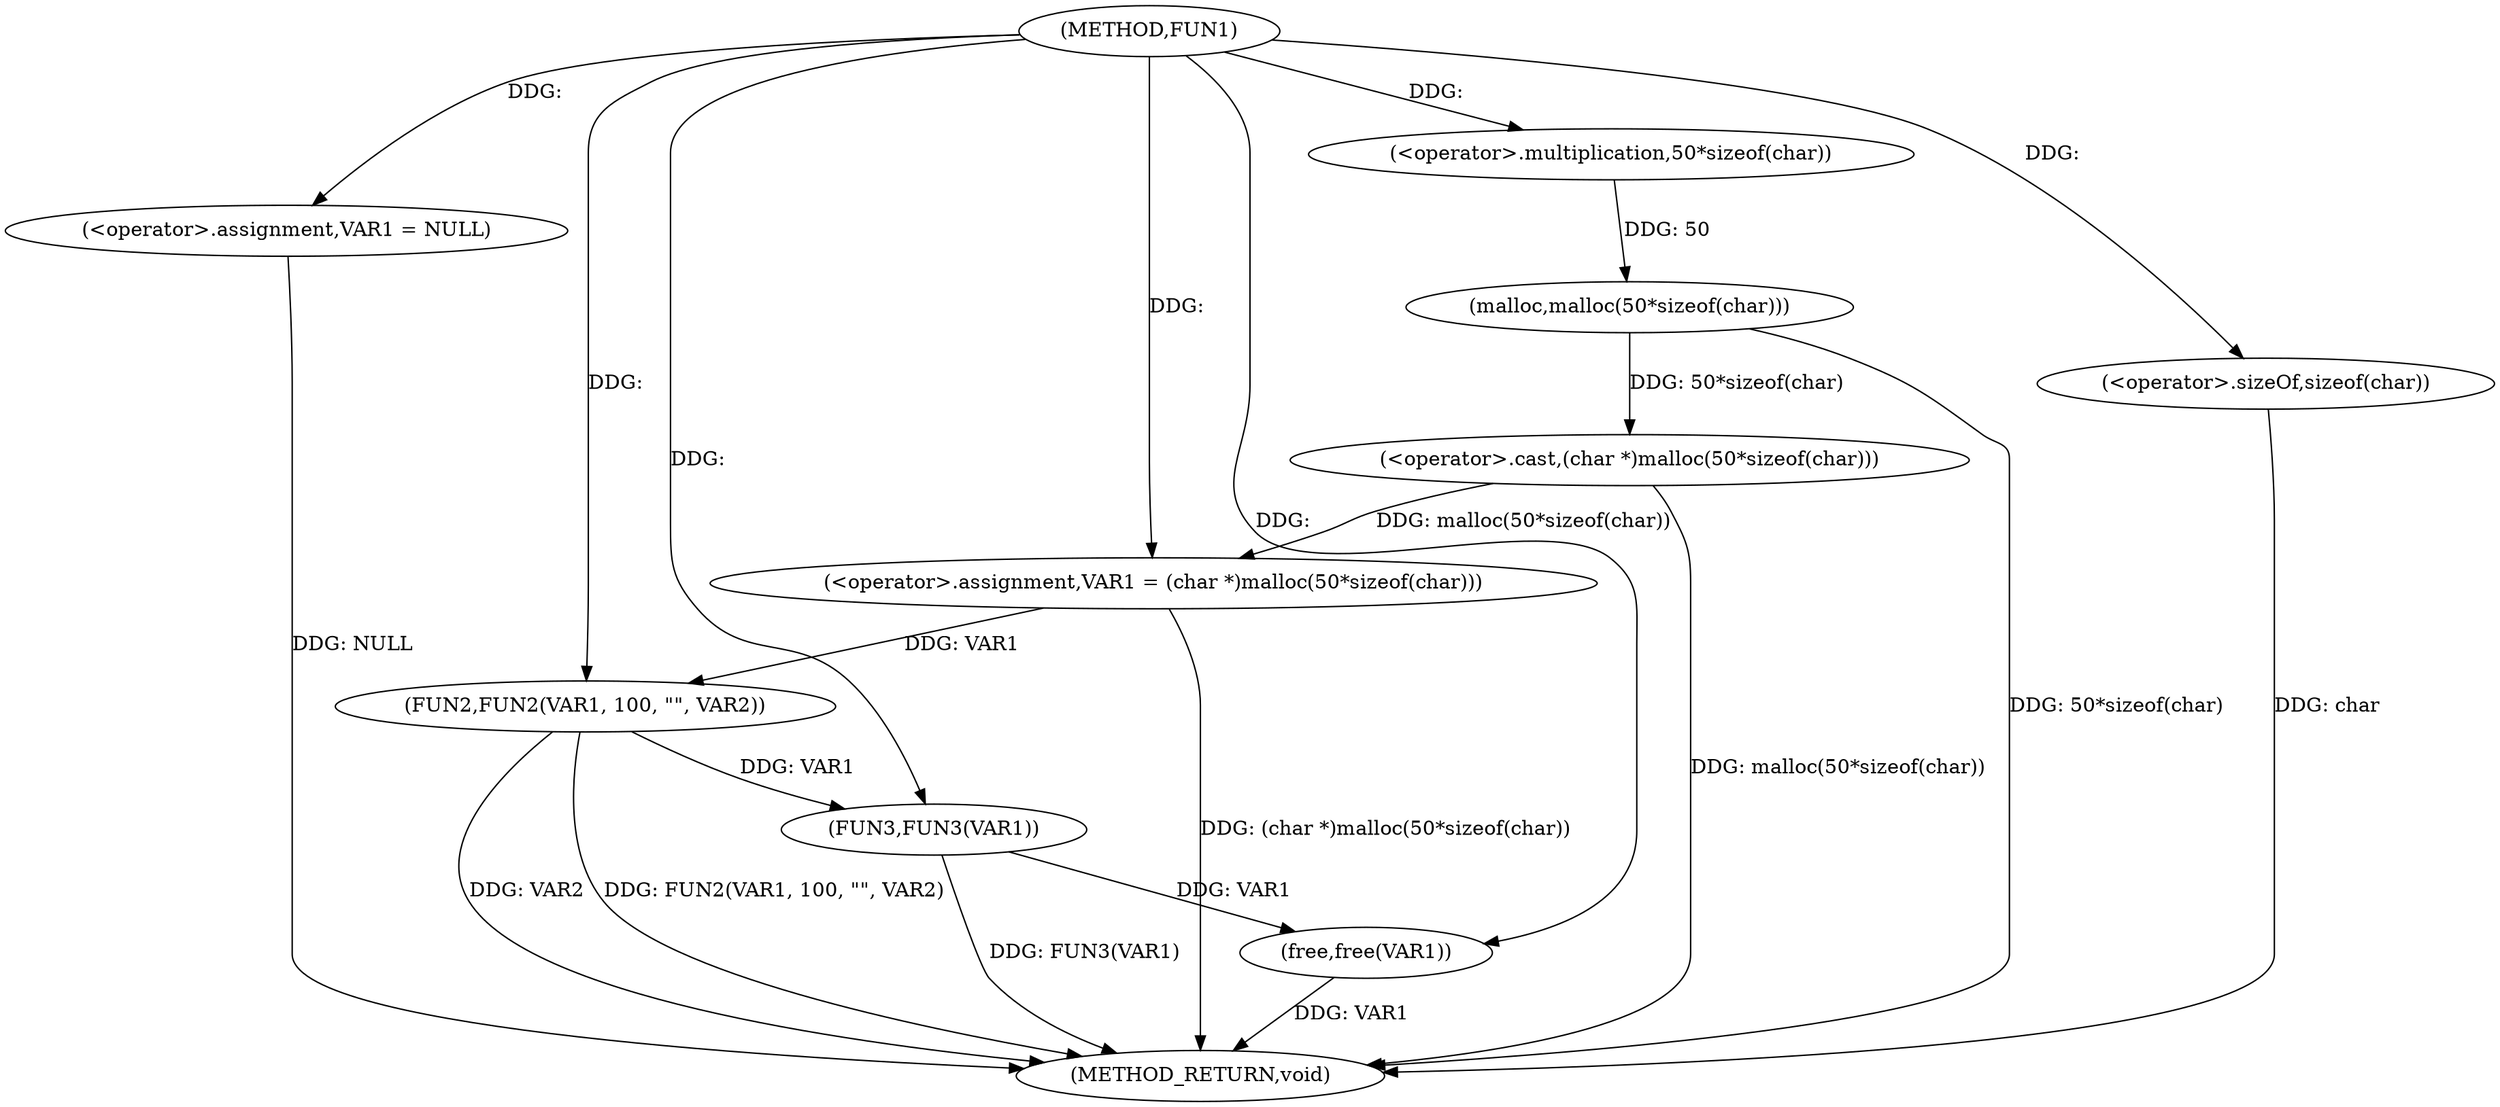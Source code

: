 digraph FUN1 {  
"1000100" [label = "(METHOD,FUN1)" ]
"1000126" [label = "(METHOD_RETURN,void)" ]
"1000103" [label = "(<operator>.assignment,VAR1 = NULL)" ]
"1000106" [label = "(<operator>.assignment,VAR1 = (char *)malloc(50*sizeof(char)))" ]
"1000108" [label = "(<operator>.cast,(char *)malloc(50*sizeof(char)))" ]
"1000110" [label = "(malloc,malloc(50*sizeof(char)))" ]
"1000111" [label = "(<operator>.multiplication,50*sizeof(char))" ]
"1000113" [label = "(<operator>.sizeOf,sizeof(char))" ]
"1000117" [label = "(FUN2,FUN2(VAR1, 100, \"\", VAR2))" ]
"1000122" [label = "(FUN3,FUN3(VAR1))" ]
"1000124" [label = "(free,free(VAR1))" ]
  "1000117" -> "1000126"  [ label = "DDG: FUN2(VAR1, 100, \"\", VAR2)"] 
  "1000124" -> "1000126"  [ label = "DDG: VAR1"] 
  "1000106" -> "1000126"  [ label = "DDG: (char *)malloc(50*sizeof(char))"] 
  "1000103" -> "1000126"  [ label = "DDG: NULL"] 
  "1000113" -> "1000126"  [ label = "DDG: char"] 
  "1000117" -> "1000126"  [ label = "DDG: VAR2"] 
  "1000122" -> "1000126"  [ label = "DDG: FUN3(VAR1)"] 
  "1000110" -> "1000126"  [ label = "DDG: 50*sizeof(char)"] 
  "1000108" -> "1000126"  [ label = "DDG: malloc(50*sizeof(char))"] 
  "1000100" -> "1000103"  [ label = "DDG: "] 
  "1000108" -> "1000106"  [ label = "DDG: malloc(50*sizeof(char))"] 
  "1000100" -> "1000106"  [ label = "DDG: "] 
  "1000110" -> "1000108"  [ label = "DDG: 50*sizeof(char)"] 
  "1000111" -> "1000110"  [ label = "DDG: 50"] 
  "1000100" -> "1000111"  [ label = "DDG: "] 
  "1000100" -> "1000113"  [ label = "DDG: "] 
  "1000106" -> "1000117"  [ label = "DDG: VAR1"] 
  "1000100" -> "1000117"  [ label = "DDG: "] 
  "1000117" -> "1000122"  [ label = "DDG: VAR1"] 
  "1000100" -> "1000122"  [ label = "DDG: "] 
  "1000122" -> "1000124"  [ label = "DDG: VAR1"] 
  "1000100" -> "1000124"  [ label = "DDG: "] 
}
